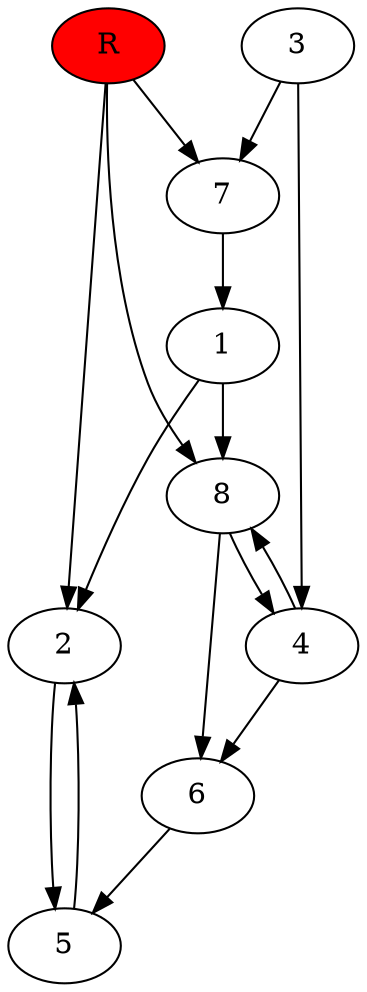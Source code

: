 digraph prb61247 {
	1
	2
	3
	4
	5
	6
	7
	8
	R [fillcolor="#ff0000" style=filled]
	1 -> 2
	1 -> 8
	2 -> 5
	3 -> 4
	3 -> 7
	4 -> 6
	4 -> 8
	5 -> 2
	6 -> 5
	7 -> 1
	8 -> 4
	8 -> 6
	R -> 2
	R -> 7
	R -> 8
}
